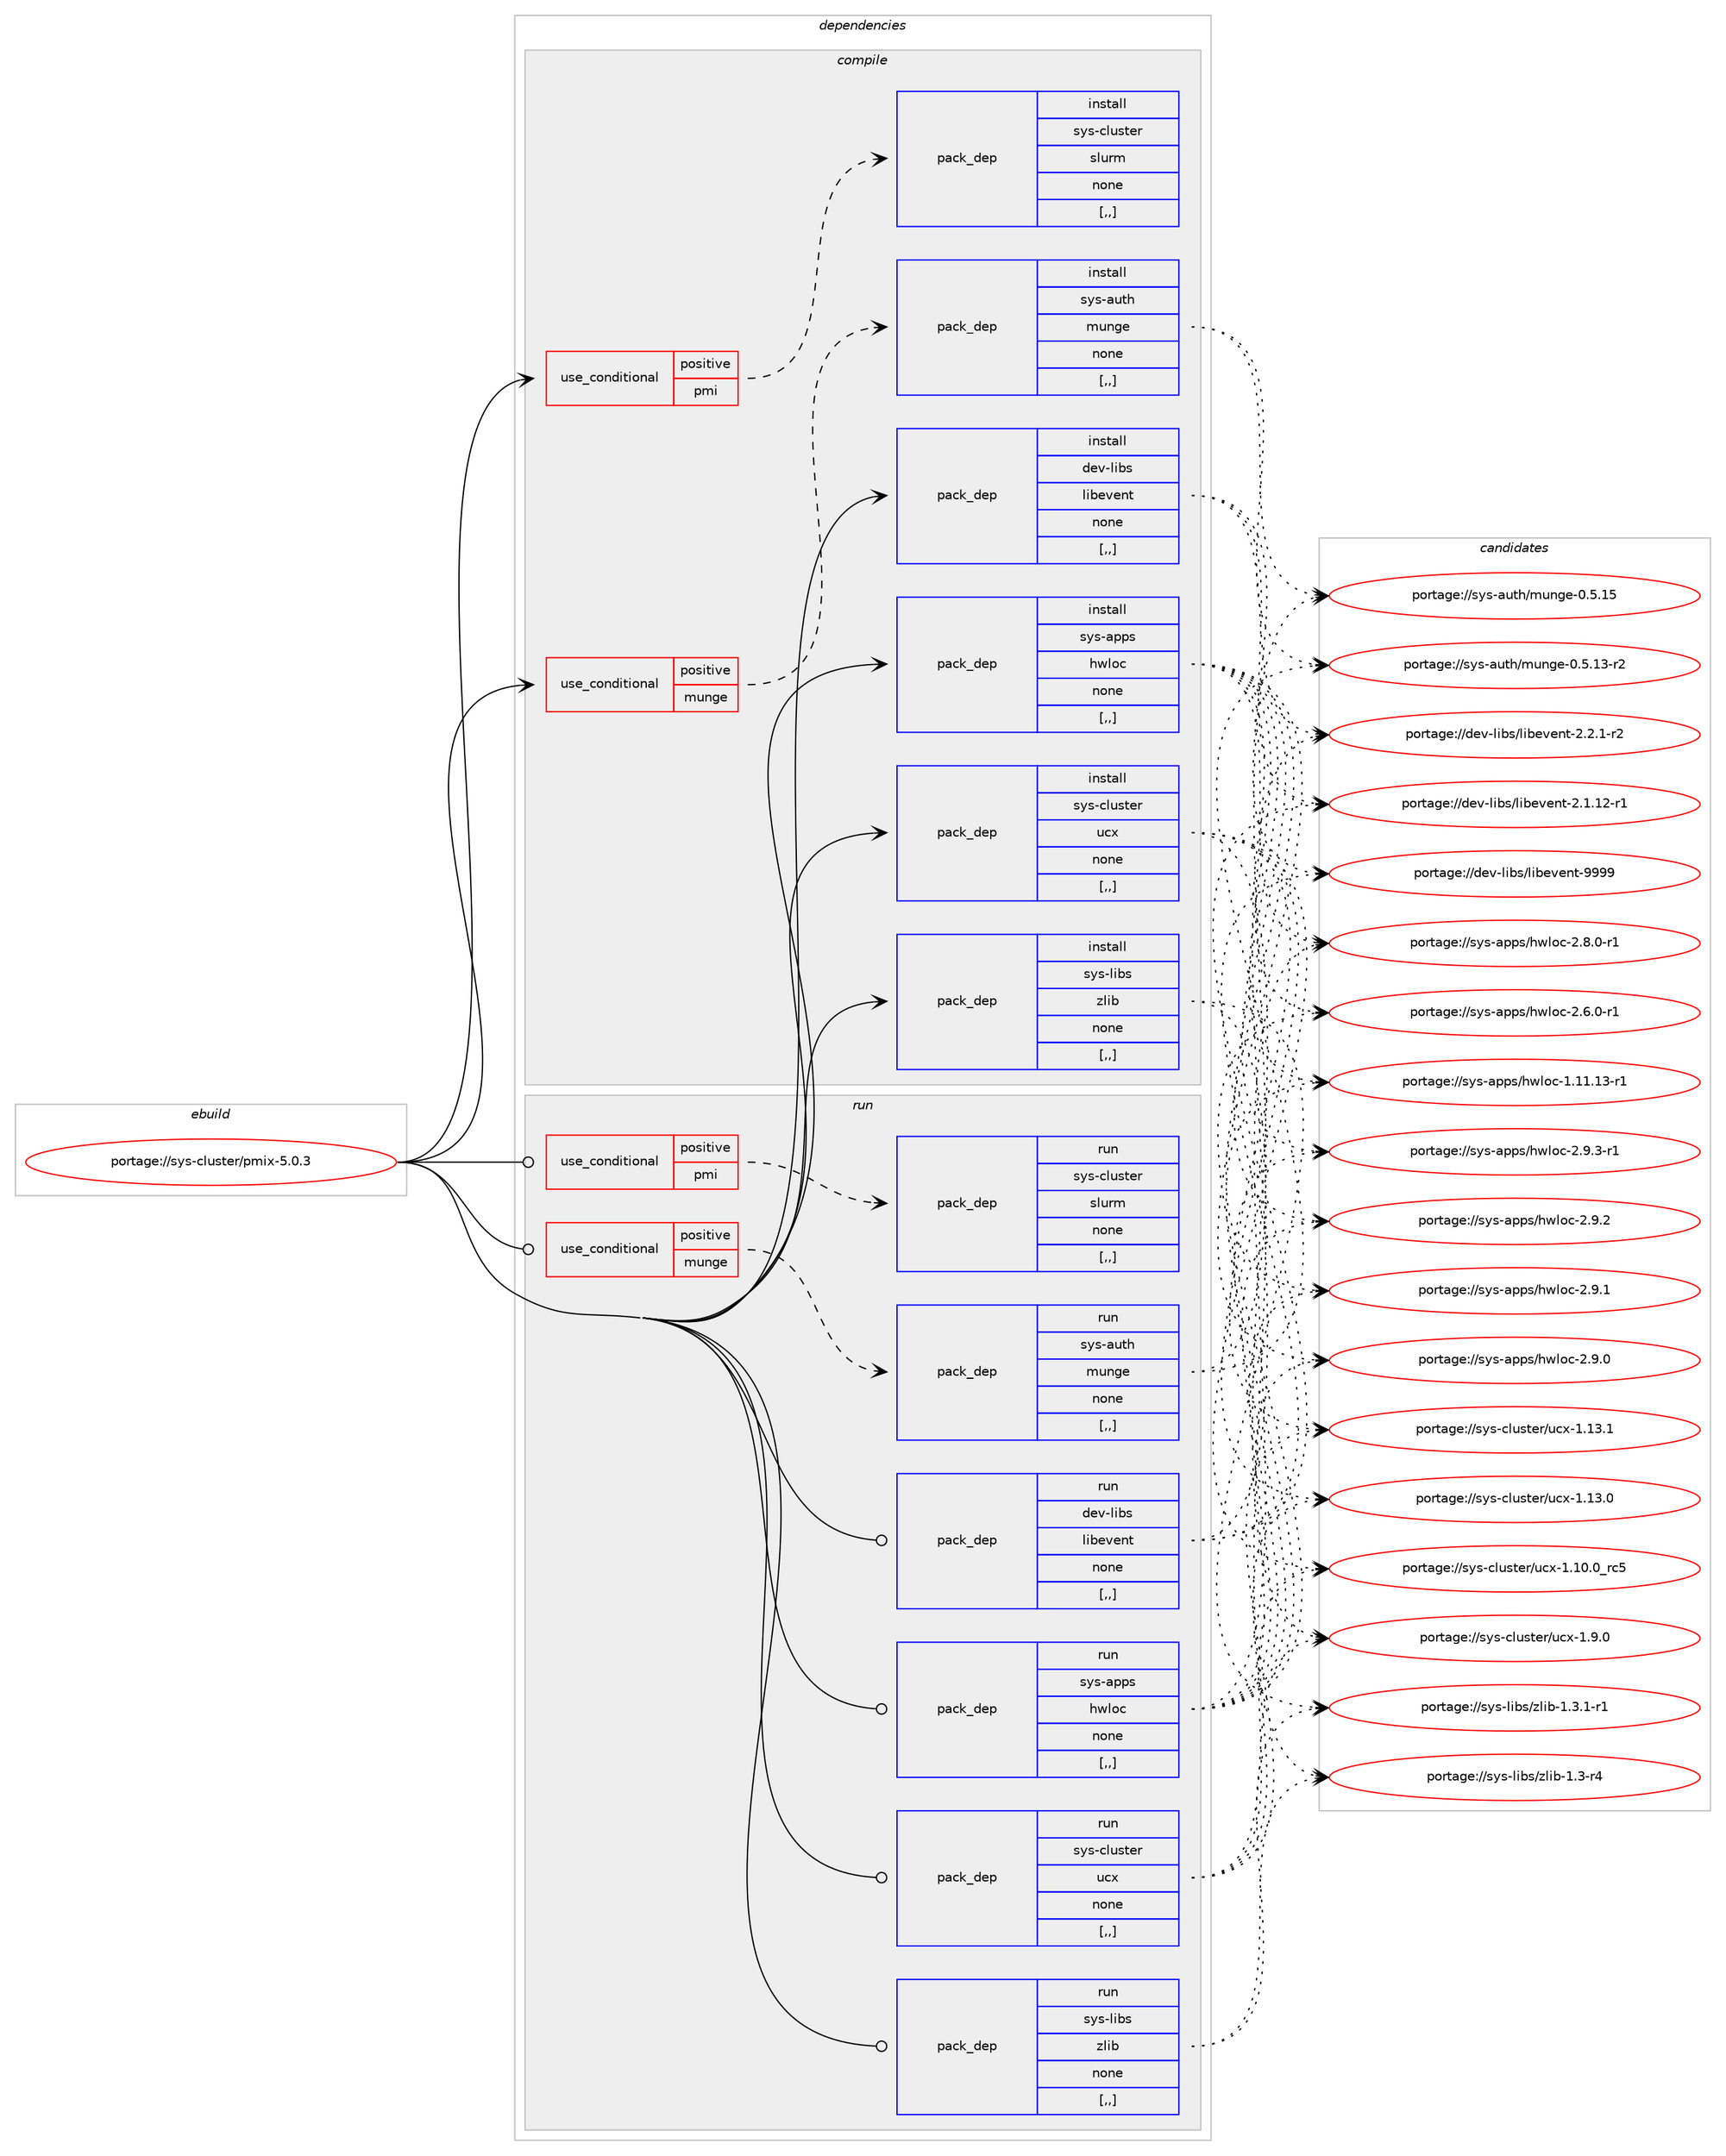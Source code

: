 digraph prolog {

# *************
# Graph options
# *************

newrank=true;
concentrate=true;
compound=true;
graph [rankdir=LR,fontname=Helvetica,fontsize=10,ranksep=1.5];#, ranksep=2.5, nodesep=0.2];
edge  [arrowhead=vee];
node  [fontname=Helvetica,fontsize=10];

# **********
# The ebuild
# **********

subgraph cluster_leftcol {
color=gray;
label=<<i>ebuild</i>>;
id [label="portage://sys-cluster/pmix-5.0.3", color=red, width=4, href="../sys-cluster/pmix-5.0.3.svg"];
}

# ****************
# The dependencies
# ****************

subgraph cluster_midcol {
color=gray;
label=<<i>dependencies</i>>;
subgraph cluster_compile {
fillcolor="#eeeeee";
style=filled;
label=<<i>compile</i>>;
subgraph cond114499 {
dependency431269 [label=<<TABLE BORDER="0" CELLBORDER="1" CELLSPACING="0" CELLPADDING="4"><TR><TD ROWSPAN="3" CELLPADDING="10">use_conditional</TD></TR><TR><TD>positive</TD></TR><TR><TD>munge</TD></TR></TABLE>>, shape=none, color=red];
subgraph pack313826 {
dependency431270 [label=<<TABLE BORDER="0" CELLBORDER="1" CELLSPACING="0" CELLPADDING="4" WIDTH="220"><TR><TD ROWSPAN="6" CELLPADDING="30">pack_dep</TD></TR><TR><TD WIDTH="110">install</TD></TR><TR><TD>sys-auth</TD></TR><TR><TD>munge</TD></TR><TR><TD>none</TD></TR><TR><TD>[,,]</TD></TR></TABLE>>, shape=none, color=blue];
}
dependency431269:e -> dependency431270:w [weight=20,style="dashed",arrowhead="vee"];
}
id:e -> dependency431269:w [weight=20,style="solid",arrowhead="vee"];
subgraph cond114500 {
dependency431271 [label=<<TABLE BORDER="0" CELLBORDER="1" CELLSPACING="0" CELLPADDING="4"><TR><TD ROWSPAN="3" CELLPADDING="10">use_conditional</TD></TR><TR><TD>positive</TD></TR><TR><TD>pmi</TD></TR></TABLE>>, shape=none, color=red];
subgraph pack313827 {
dependency431272 [label=<<TABLE BORDER="0" CELLBORDER="1" CELLSPACING="0" CELLPADDING="4" WIDTH="220"><TR><TD ROWSPAN="6" CELLPADDING="30">pack_dep</TD></TR><TR><TD WIDTH="110">install</TD></TR><TR><TD>sys-cluster</TD></TR><TR><TD>slurm</TD></TR><TR><TD>none</TD></TR><TR><TD>[,,]</TD></TR></TABLE>>, shape=none, color=blue];
}
dependency431271:e -> dependency431272:w [weight=20,style="dashed",arrowhead="vee"];
}
id:e -> dependency431271:w [weight=20,style="solid",arrowhead="vee"];
subgraph pack313828 {
dependency431273 [label=<<TABLE BORDER="0" CELLBORDER="1" CELLSPACING="0" CELLPADDING="4" WIDTH="220"><TR><TD ROWSPAN="6" CELLPADDING="30">pack_dep</TD></TR><TR><TD WIDTH="110">install</TD></TR><TR><TD>dev-libs</TD></TR><TR><TD>libevent</TD></TR><TR><TD>none</TD></TR><TR><TD>[,,]</TD></TR></TABLE>>, shape=none, color=blue];
}
id:e -> dependency431273:w [weight=20,style="solid",arrowhead="vee"];
subgraph pack313829 {
dependency431274 [label=<<TABLE BORDER="0" CELLBORDER="1" CELLSPACING="0" CELLPADDING="4" WIDTH="220"><TR><TD ROWSPAN="6" CELLPADDING="30">pack_dep</TD></TR><TR><TD WIDTH="110">install</TD></TR><TR><TD>sys-apps</TD></TR><TR><TD>hwloc</TD></TR><TR><TD>none</TD></TR><TR><TD>[,,]</TD></TR></TABLE>>, shape=none, color=blue];
}
id:e -> dependency431274:w [weight=20,style="solid",arrowhead="vee"];
subgraph pack313830 {
dependency431275 [label=<<TABLE BORDER="0" CELLBORDER="1" CELLSPACING="0" CELLPADDING="4" WIDTH="220"><TR><TD ROWSPAN="6" CELLPADDING="30">pack_dep</TD></TR><TR><TD WIDTH="110">install</TD></TR><TR><TD>sys-cluster</TD></TR><TR><TD>ucx</TD></TR><TR><TD>none</TD></TR><TR><TD>[,,]</TD></TR></TABLE>>, shape=none, color=blue];
}
id:e -> dependency431275:w [weight=20,style="solid",arrowhead="vee"];
subgraph pack313831 {
dependency431276 [label=<<TABLE BORDER="0" CELLBORDER="1" CELLSPACING="0" CELLPADDING="4" WIDTH="220"><TR><TD ROWSPAN="6" CELLPADDING="30">pack_dep</TD></TR><TR><TD WIDTH="110">install</TD></TR><TR><TD>sys-libs</TD></TR><TR><TD>zlib</TD></TR><TR><TD>none</TD></TR><TR><TD>[,,]</TD></TR></TABLE>>, shape=none, color=blue];
}
id:e -> dependency431276:w [weight=20,style="solid",arrowhead="vee"];
}
subgraph cluster_compileandrun {
fillcolor="#eeeeee";
style=filled;
label=<<i>compile and run</i>>;
}
subgraph cluster_run {
fillcolor="#eeeeee";
style=filled;
label=<<i>run</i>>;
subgraph cond114501 {
dependency431277 [label=<<TABLE BORDER="0" CELLBORDER="1" CELLSPACING="0" CELLPADDING="4"><TR><TD ROWSPAN="3" CELLPADDING="10">use_conditional</TD></TR><TR><TD>positive</TD></TR><TR><TD>munge</TD></TR></TABLE>>, shape=none, color=red];
subgraph pack313832 {
dependency431278 [label=<<TABLE BORDER="0" CELLBORDER="1" CELLSPACING="0" CELLPADDING="4" WIDTH="220"><TR><TD ROWSPAN="6" CELLPADDING="30">pack_dep</TD></TR><TR><TD WIDTH="110">run</TD></TR><TR><TD>sys-auth</TD></TR><TR><TD>munge</TD></TR><TR><TD>none</TD></TR><TR><TD>[,,]</TD></TR></TABLE>>, shape=none, color=blue];
}
dependency431277:e -> dependency431278:w [weight=20,style="dashed",arrowhead="vee"];
}
id:e -> dependency431277:w [weight=20,style="solid",arrowhead="odot"];
subgraph cond114502 {
dependency431279 [label=<<TABLE BORDER="0" CELLBORDER="1" CELLSPACING="0" CELLPADDING="4"><TR><TD ROWSPAN="3" CELLPADDING="10">use_conditional</TD></TR><TR><TD>positive</TD></TR><TR><TD>pmi</TD></TR></TABLE>>, shape=none, color=red];
subgraph pack313833 {
dependency431280 [label=<<TABLE BORDER="0" CELLBORDER="1" CELLSPACING="0" CELLPADDING="4" WIDTH="220"><TR><TD ROWSPAN="6" CELLPADDING="30">pack_dep</TD></TR><TR><TD WIDTH="110">run</TD></TR><TR><TD>sys-cluster</TD></TR><TR><TD>slurm</TD></TR><TR><TD>none</TD></TR><TR><TD>[,,]</TD></TR></TABLE>>, shape=none, color=blue];
}
dependency431279:e -> dependency431280:w [weight=20,style="dashed",arrowhead="vee"];
}
id:e -> dependency431279:w [weight=20,style="solid",arrowhead="odot"];
subgraph pack313834 {
dependency431281 [label=<<TABLE BORDER="0" CELLBORDER="1" CELLSPACING="0" CELLPADDING="4" WIDTH="220"><TR><TD ROWSPAN="6" CELLPADDING="30">pack_dep</TD></TR><TR><TD WIDTH="110">run</TD></TR><TR><TD>dev-libs</TD></TR><TR><TD>libevent</TD></TR><TR><TD>none</TD></TR><TR><TD>[,,]</TD></TR></TABLE>>, shape=none, color=blue];
}
id:e -> dependency431281:w [weight=20,style="solid",arrowhead="odot"];
subgraph pack313835 {
dependency431282 [label=<<TABLE BORDER="0" CELLBORDER="1" CELLSPACING="0" CELLPADDING="4" WIDTH="220"><TR><TD ROWSPAN="6" CELLPADDING="30">pack_dep</TD></TR><TR><TD WIDTH="110">run</TD></TR><TR><TD>sys-apps</TD></TR><TR><TD>hwloc</TD></TR><TR><TD>none</TD></TR><TR><TD>[,,]</TD></TR></TABLE>>, shape=none, color=blue];
}
id:e -> dependency431282:w [weight=20,style="solid",arrowhead="odot"];
subgraph pack313836 {
dependency431283 [label=<<TABLE BORDER="0" CELLBORDER="1" CELLSPACING="0" CELLPADDING="4" WIDTH="220"><TR><TD ROWSPAN="6" CELLPADDING="30">pack_dep</TD></TR><TR><TD WIDTH="110">run</TD></TR><TR><TD>sys-cluster</TD></TR><TR><TD>ucx</TD></TR><TR><TD>none</TD></TR><TR><TD>[,,]</TD></TR></TABLE>>, shape=none, color=blue];
}
id:e -> dependency431283:w [weight=20,style="solid",arrowhead="odot"];
subgraph pack313837 {
dependency431284 [label=<<TABLE BORDER="0" CELLBORDER="1" CELLSPACING="0" CELLPADDING="4" WIDTH="220"><TR><TD ROWSPAN="6" CELLPADDING="30">pack_dep</TD></TR><TR><TD WIDTH="110">run</TD></TR><TR><TD>sys-libs</TD></TR><TR><TD>zlib</TD></TR><TR><TD>none</TD></TR><TR><TD>[,,]</TD></TR></TABLE>>, shape=none, color=blue];
}
id:e -> dependency431284:w [weight=20,style="solid",arrowhead="odot"];
}
}

# **************
# The candidates
# **************

subgraph cluster_choices {
rank=same;
color=gray;
label=<<i>candidates</i>>;

subgraph choice313826 {
color=black;
nodesep=1;
choice11512111545971171161044710911711010310145484653464953 [label="portage://sys-auth/munge-0.5.15", color=red, width=4,href="../sys-auth/munge-0.5.15.svg"];
choice115121115459711711610447109117110103101454846534649514511450 [label="portage://sys-auth/munge-0.5.13-r2", color=red, width=4,href="../sys-auth/munge-0.5.13-r2.svg"];
dependency431270:e -> choice11512111545971171161044710911711010310145484653464953:w [style=dotted,weight="100"];
dependency431270:e -> choice115121115459711711610447109117110103101454846534649514511450:w [style=dotted,weight="100"];
}
subgraph choice313827 {
color=black;
nodesep=1;
}
subgraph choice313828 {
color=black;
nodesep=1;
choice100101118451081059811547108105981011181011101164557575757 [label="portage://dev-libs/libevent-9999", color=red, width=4,href="../dev-libs/libevent-9999.svg"];
choice100101118451081059811547108105981011181011101164550465046494511450 [label="portage://dev-libs/libevent-2.2.1-r2", color=red, width=4,href="../dev-libs/libevent-2.2.1-r2.svg"];
choice10010111845108105981154710810598101118101110116455046494649504511449 [label="portage://dev-libs/libevent-2.1.12-r1", color=red, width=4,href="../dev-libs/libevent-2.1.12-r1.svg"];
dependency431273:e -> choice100101118451081059811547108105981011181011101164557575757:w [style=dotted,weight="100"];
dependency431273:e -> choice100101118451081059811547108105981011181011101164550465046494511450:w [style=dotted,weight="100"];
dependency431273:e -> choice10010111845108105981154710810598101118101110116455046494649504511449:w [style=dotted,weight="100"];
}
subgraph choice313829 {
color=black;
nodesep=1;
choice115121115459711211211547104119108111994550465746514511449 [label="portage://sys-apps/hwloc-2.9.3-r1", color=red, width=4,href="../sys-apps/hwloc-2.9.3-r1.svg"];
choice11512111545971121121154710411910811199455046574650 [label="portage://sys-apps/hwloc-2.9.2", color=red, width=4,href="../sys-apps/hwloc-2.9.2.svg"];
choice11512111545971121121154710411910811199455046574649 [label="portage://sys-apps/hwloc-2.9.1", color=red, width=4,href="../sys-apps/hwloc-2.9.1.svg"];
choice11512111545971121121154710411910811199455046574648 [label="portage://sys-apps/hwloc-2.9.0", color=red, width=4,href="../sys-apps/hwloc-2.9.0.svg"];
choice115121115459711211211547104119108111994550465646484511449 [label="portage://sys-apps/hwloc-2.8.0-r1", color=red, width=4,href="../sys-apps/hwloc-2.8.0-r1.svg"];
choice115121115459711211211547104119108111994550465446484511449 [label="portage://sys-apps/hwloc-2.6.0-r1", color=red, width=4,href="../sys-apps/hwloc-2.6.0-r1.svg"];
choice1151211154597112112115471041191081119945494649494649514511449 [label="portage://sys-apps/hwloc-1.11.13-r1", color=red, width=4,href="../sys-apps/hwloc-1.11.13-r1.svg"];
dependency431274:e -> choice115121115459711211211547104119108111994550465746514511449:w [style=dotted,weight="100"];
dependency431274:e -> choice11512111545971121121154710411910811199455046574650:w [style=dotted,weight="100"];
dependency431274:e -> choice11512111545971121121154710411910811199455046574649:w [style=dotted,weight="100"];
dependency431274:e -> choice11512111545971121121154710411910811199455046574648:w [style=dotted,weight="100"];
dependency431274:e -> choice115121115459711211211547104119108111994550465646484511449:w [style=dotted,weight="100"];
dependency431274:e -> choice115121115459711211211547104119108111994550465446484511449:w [style=dotted,weight="100"];
dependency431274:e -> choice1151211154597112112115471041191081119945494649494649514511449:w [style=dotted,weight="100"];
}
subgraph choice313830 {
color=black;
nodesep=1;
choice1151211154599108117115116101114471179912045494649514649 [label="portage://sys-cluster/ucx-1.13.1", color=red, width=4,href="../sys-cluster/ucx-1.13.1.svg"];
choice1151211154599108117115116101114471179912045494649514648 [label="portage://sys-cluster/ucx-1.13.0", color=red, width=4,href="../sys-cluster/ucx-1.13.0.svg"];
choice1151211154599108117115116101114471179912045494649484648951149953 [label="portage://sys-cluster/ucx-1.10.0_rc5", color=red, width=4,href="../sys-cluster/ucx-1.10.0_rc5.svg"];
choice11512111545991081171151161011144711799120454946574648 [label="portage://sys-cluster/ucx-1.9.0", color=red, width=4,href="../sys-cluster/ucx-1.9.0.svg"];
dependency431275:e -> choice1151211154599108117115116101114471179912045494649514649:w [style=dotted,weight="100"];
dependency431275:e -> choice1151211154599108117115116101114471179912045494649514648:w [style=dotted,weight="100"];
dependency431275:e -> choice1151211154599108117115116101114471179912045494649484648951149953:w [style=dotted,weight="100"];
dependency431275:e -> choice11512111545991081171151161011144711799120454946574648:w [style=dotted,weight="100"];
}
subgraph choice313831 {
color=black;
nodesep=1;
choice115121115451081059811547122108105984549465146494511449 [label="portage://sys-libs/zlib-1.3.1-r1", color=red, width=4,href="../sys-libs/zlib-1.3.1-r1.svg"];
choice11512111545108105981154712210810598454946514511452 [label="portage://sys-libs/zlib-1.3-r4", color=red, width=4,href="../sys-libs/zlib-1.3-r4.svg"];
dependency431276:e -> choice115121115451081059811547122108105984549465146494511449:w [style=dotted,weight="100"];
dependency431276:e -> choice11512111545108105981154712210810598454946514511452:w [style=dotted,weight="100"];
}
subgraph choice313832 {
color=black;
nodesep=1;
choice11512111545971171161044710911711010310145484653464953 [label="portage://sys-auth/munge-0.5.15", color=red, width=4,href="../sys-auth/munge-0.5.15.svg"];
choice115121115459711711610447109117110103101454846534649514511450 [label="portage://sys-auth/munge-0.5.13-r2", color=red, width=4,href="../sys-auth/munge-0.5.13-r2.svg"];
dependency431278:e -> choice11512111545971171161044710911711010310145484653464953:w [style=dotted,weight="100"];
dependency431278:e -> choice115121115459711711610447109117110103101454846534649514511450:w [style=dotted,weight="100"];
}
subgraph choice313833 {
color=black;
nodesep=1;
}
subgraph choice313834 {
color=black;
nodesep=1;
choice100101118451081059811547108105981011181011101164557575757 [label="portage://dev-libs/libevent-9999", color=red, width=4,href="../dev-libs/libevent-9999.svg"];
choice100101118451081059811547108105981011181011101164550465046494511450 [label="portage://dev-libs/libevent-2.2.1-r2", color=red, width=4,href="../dev-libs/libevent-2.2.1-r2.svg"];
choice10010111845108105981154710810598101118101110116455046494649504511449 [label="portage://dev-libs/libevent-2.1.12-r1", color=red, width=4,href="../dev-libs/libevent-2.1.12-r1.svg"];
dependency431281:e -> choice100101118451081059811547108105981011181011101164557575757:w [style=dotted,weight="100"];
dependency431281:e -> choice100101118451081059811547108105981011181011101164550465046494511450:w [style=dotted,weight="100"];
dependency431281:e -> choice10010111845108105981154710810598101118101110116455046494649504511449:w [style=dotted,weight="100"];
}
subgraph choice313835 {
color=black;
nodesep=1;
choice115121115459711211211547104119108111994550465746514511449 [label="portage://sys-apps/hwloc-2.9.3-r1", color=red, width=4,href="../sys-apps/hwloc-2.9.3-r1.svg"];
choice11512111545971121121154710411910811199455046574650 [label="portage://sys-apps/hwloc-2.9.2", color=red, width=4,href="../sys-apps/hwloc-2.9.2.svg"];
choice11512111545971121121154710411910811199455046574649 [label="portage://sys-apps/hwloc-2.9.1", color=red, width=4,href="../sys-apps/hwloc-2.9.1.svg"];
choice11512111545971121121154710411910811199455046574648 [label="portage://sys-apps/hwloc-2.9.0", color=red, width=4,href="../sys-apps/hwloc-2.9.0.svg"];
choice115121115459711211211547104119108111994550465646484511449 [label="portage://sys-apps/hwloc-2.8.0-r1", color=red, width=4,href="../sys-apps/hwloc-2.8.0-r1.svg"];
choice115121115459711211211547104119108111994550465446484511449 [label="portage://sys-apps/hwloc-2.6.0-r1", color=red, width=4,href="../sys-apps/hwloc-2.6.0-r1.svg"];
choice1151211154597112112115471041191081119945494649494649514511449 [label="portage://sys-apps/hwloc-1.11.13-r1", color=red, width=4,href="../sys-apps/hwloc-1.11.13-r1.svg"];
dependency431282:e -> choice115121115459711211211547104119108111994550465746514511449:w [style=dotted,weight="100"];
dependency431282:e -> choice11512111545971121121154710411910811199455046574650:w [style=dotted,weight="100"];
dependency431282:e -> choice11512111545971121121154710411910811199455046574649:w [style=dotted,weight="100"];
dependency431282:e -> choice11512111545971121121154710411910811199455046574648:w [style=dotted,weight="100"];
dependency431282:e -> choice115121115459711211211547104119108111994550465646484511449:w [style=dotted,weight="100"];
dependency431282:e -> choice115121115459711211211547104119108111994550465446484511449:w [style=dotted,weight="100"];
dependency431282:e -> choice1151211154597112112115471041191081119945494649494649514511449:w [style=dotted,weight="100"];
}
subgraph choice313836 {
color=black;
nodesep=1;
choice1151211154599108117115116101114471179912045494649514649 [label="portage://sys-cluster/ucx-1.13.1", color=red, width=4,href="../sys-cluster/ucx-1.13.1.svg"];
choice1151211154599108117115116101114471179912045494649514648 [label="portage://sys-cluster/ucx-1.13.0", color=red, width=4,href="../sys-cluster/ucx-1.13.0.svg"];
choice1151211154599108117115116101114471179912045494649484648951149953 [label="portage://sys-cluster/ucx-1.10.0_rc5", color=red, width=4,href="../sys-cluster/ucx-1.10.0_rc5.svg"];
choice11512111545991081171151161011144711799120454946574648 [label="portage://sys-cluster/ucx-1.9.0", color=red, width=4,href="../sys-cluster/ucx-1.9.0.svg"];
dependency431283:e -> choice1151211154599108117115116101114471179912045494649514649:w [style=dotted,weight="100"];
dependency431283:e -> choice1151211154599108117115116101114471179912045494649514648:w [style=dotted,weight="100"];
dependency431283:e -> choice1151211154599108117115116101114471179912045494649484648951149953:w [style=dotted,weight="100"];
dependency431283:e -> choice11512111545991081171151161011144711799120454946574648:w [style=dotted,weight="100"];
}
subgraph choice313837 {
color=black;
nodesep=1;
choice115121115451081059811547122108105984549465146494511449 [label="portage://sys-libs/zlib-1.3.1-r1", color=red, width=4,href="../sys-libs/zlib-1.3.1-r1.svg"];
choice11512111545108105981154712210810598454946514511452 [label="portage://sys-libs/zlib-1.3-r4", color=red, width=4,href="../sys-libs/zlib-1.3-r4.svg"];
dependency431284:e -> choice115121115451081059811547122108105984549465146494511449:w [style=dotted,weight="100"];
dependency431284:e -> choice11512111545108105981154712210810598454946514511452:w [style=dotted,weight="100"];
}
}

}
